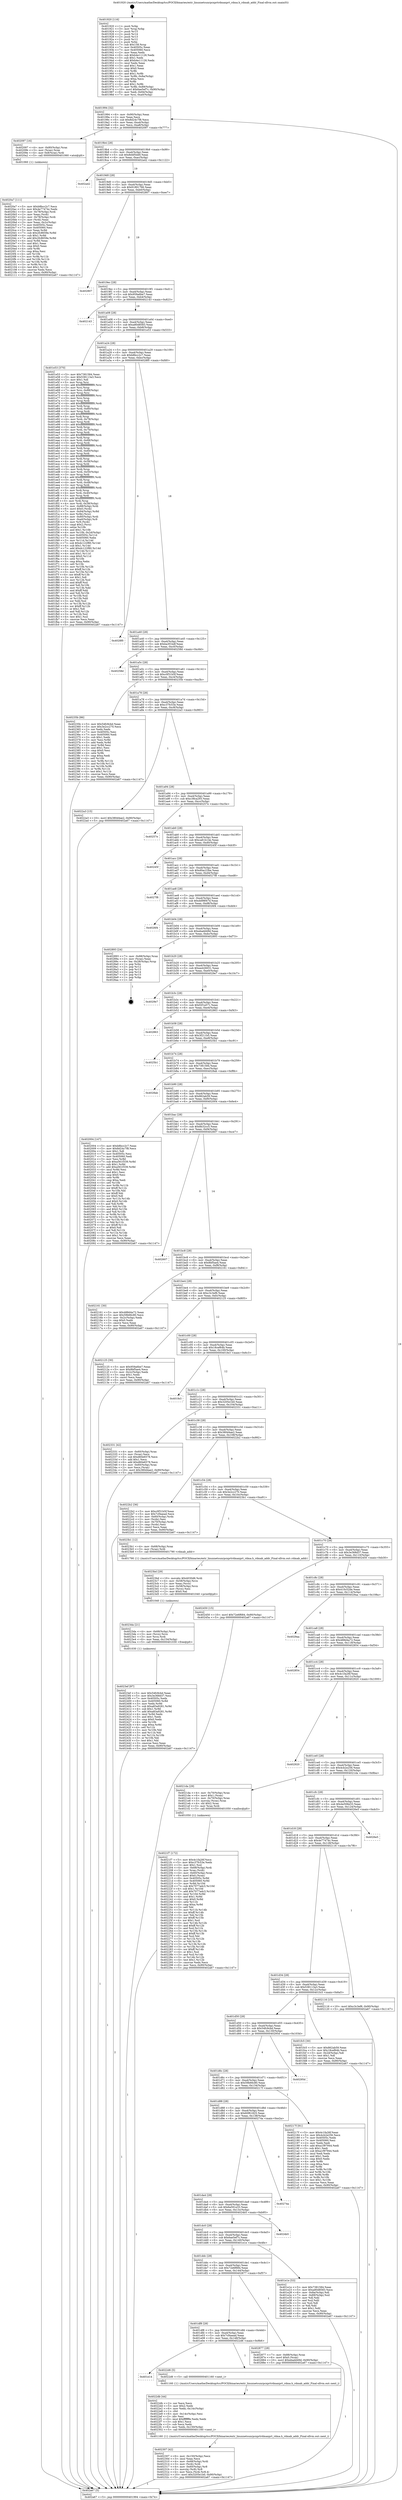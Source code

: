 digraph "0x401920" {
  label = "0x401920 (/mnt/c/Users/mathe/Desktop/tcc/POCII/binaries/extr_linuxnetsunrpcxprtrdmaxprt_rdma.h_rdmab_addr_Final-ollvm.out::main(0))"
  labelloc = "t"
  node[shape=record]

  Entry [label="",width=0.3,height=0.3,shape=circle,fillcolor=black,style=filled]
  "0x401994" [label="{
     0x401994 [32]\l
     | [instrs]\l
     &nbsp;&nbsp;0x401994 \<+6\>: mov -0x90(%rbp),%eax\l
     &nbsp;&nbsp;0x40199a \<+2\>: mov %eax,%ecx\l
     &nbsp;&nbsp;0x40199c \<+6\>: sub $0x8d24c7f8,%ecx\l
     &nbsp;&nbsp;0x4019a2 \<+6\>: mov %eax,-0xa4(%rbp)\l
     &nbsp;&nbsp;0x4019a8 \<+6\>: mov %ecx,-0xa8(%rbp)\l
     &nbsp;&nbsp;0x4019ae \<+6\>: je 0000000000402097 \<main+0x777\>\l
  }"]
  "0x402097" [label="{
     0x402097 [16]\l
     | [instrs]\l
     &nbsp;&nbsp;0x402097 \<+4\>: mov -0x80(%rbp),%rax\l
     &nbsp;&nbsp;0x40209b \<+3\>: mov (%rax),%rax\l
     &nbsp;&nbsp;0x40209e \<+4\>: mov 0x8(%rax),%rdi\l
     &nbsp;&nbsp;0x4020a2 \<+5\>: call 0000000000401060 \<atoi@plt\>\l
     | [calls]\l
     &nbsp;&nbsp;0x401060 \{1\} (unknown)\l
  }"]
  "0x4019b4" [label="{
     0x4019b4 [28]\l
     | [instrs]\l
     &nbsp;&nbsp;0x4019b4 \<+5\>: jmp 00000000004019b9 \<main+0x99\>\l
     &nbsp;&nbsp;0x4019b9 \<+6\>: mov -0xa4(%rbp),%eax\l
     &nbsp;&nbsp;0x4019bf \<+5\>: sub $0x8d4f5dd0,%eax\l
     &nbsp;&nbsp;0x4019c4 \<+6\>: mov %eax,-0xac(%rbp)\l
     &nbsp;&nbsp;0x4019ca \<+6\>: je 0000000000402a42 \<main+0x1122\>\l
  }"]
  Exit [label="",width=0.3,height=0.3,shape=circle,fillcolor=black,style=filled,peripheries=2]
  "0x402a42" [label="{
     0x402a42\l
  }", style=dashed]
  "0x4019d0" [label="{
     0x4019d0 [28]\l
     | [instrs]\l
     &nbsp;&nbsp;0x4019d0 \<+5\>: jmp 00000000004019d5 \<main+0xb5\>\l
     &nbsp;&nbsp;0x4019d5 \<+6\>: mov -0xa4(%rbp),%eax\l
     &nbsp;&nbsp;0x4019db \<+5\>: sub $0x91891766,%eax\l
     &nbsp;&nbsp;0x4019e0 \<+6\>: mov %eax,-0xb0(%rbp)\l
     &nbsp;&nbsp;0x4019e6 \<+6\>: je 0000000000402807 \<main+0xee7\>\l
  }"]
  "0x4023ef" [label="{
     0x4023ef [97]\l
     | [instrs]\l
     &nbsp;&nbsp;0x4023ef \<+5\>: mov $0x54fc9cbd,%eax\l
     &nbsp;&nbsp;0x4023f4 \<+5\>: mov $0x3e368d37,%esi\l
     &nbsp;&nbsp;0x4023f9 \<+7\>: mov 0x40505c,%edx\l
     &nbsp;&nbsp;0x402400 \<+8\>: mov 0x405060,%r8d\l
     &nbsp;&nbsp;0x402408 \<+3\>: mov %edx,%r9d\l
     &nbsp;&nbsp;0x40240b \<+7\>: sub $0xa83a9281,%r9d\l
     &nbsp;&nbsp;0x402412 \<+4\>: sub $0x1,%r9d\l
     &nbsp;&nbsp;0x402416 \<+7\>: add $0xa83a9281,%r9d\l
     &nbsp;&nbsp;0x40241d \<+4\>: imul %r9d,%edx\l
     &nbsp;&nbsp;0x402421 \<+3\>: and $0x1,%edx\l
     &nbsp;&nbsp;0x402424 \<+3\>: cmp $0x0,%edx\l
     &nbsp;&nbsp;0x402427 \<+4\>: sete %r10b\l
     &nbsp;&nbsp;0x40242b \<+4\>: cmp $0xa,%r8d\l
     &nbsp;&nbsp;0x40242f \<+4\>: setl %r11b\l
     &nbsp;&nbsp;0x402433 \<+3\>: mov %r10b,%bl\l
     &nbsp;&nbsp;0x402436 \<+3\>: and %r11b,%bl\l
     &nbsp;&nbsp;0x402439 \<+3\>: xor %r11b,%r10b\l
     &nbsp;&nbsp;0x40243c \<+3\>: or %r10b,%bl\l
     &nbsp;&nbsp;0x40243f \<+3\>: test $0x1,%bl\l
     &nbsp;&nbsp;0x402442 \<+3\>: cmovne %esi,%eax\l
     &nbsp;&nbsp;0x402445 \<+6\>: mov %eax,-0x90(%rbp)\l
     &nbsp;&nbsp;0x40244b \<+5\>: jmp 0000000000402a67 \<main+0x1147\>\l
  }"]
  "0x402807" [label="{
     0x402807\l
  }", style=dashed]
  "0x4019ec" [label="{
     0x4019ec [28]\l
     | [instrs]\l
     &nbsp;&nbsp;0x4019ec \<+5\>: jmp 00000000004019f1 \<main+0xd1\>\l
     &nbsp;&nbsp;0x4019f1 \<+6\>: mov -0xa4(%rbp),%eax\l
     &nbsp;&nbsp;0x4019f7 \<+5\>: sub $0x959a6be7,%eax\l
     &nbsp;&nbsp;0x4019fc \<+6\>: mov %eax,-0xb4(%rbp)\l
     &nbsp;&nbsp;0x401a02 \<+6\>: je 0000000000402143 \<main+0x823\>\l
  }"]
  "0x4023da" [label="{
     0x4023da [21]\l
     | [instrs]\l
     &nbsp;&nbsp;0x4023da \<+4\>: mov -0x68(%rbp),%rcx\l
     &nbsp;&nbsp;0x4023de \<+3\>: mov (%rcx),%rcx\l
     &nbsp;&nbsp;0x4023e1 \<+3\>: mov %rcx,%rdi\l
     &nbsp;&nbsp;0x4023e4 \<+6\>: mov %eax,-0x154(%rbp)\l
     &nbsp;&nbsp;0x4023ea \<+5\>: call 0000000000401030 \<free@plt\>\l
     | [calls]\l
     &nbsp;&nbsp;0x401030 \{1\} (unknown)\l
  }"]
  "0x402143" [label="{
     0x402143\l
  }", style=dashed]
  "0x401a08" [label="{
     0x401a08 [28]\l
     | [instrs]\l
     &nbsp;&nbsp;0x401a08 \<+5\>: jmp 0000000000401a0d \<main+0xed\>\l
     &nbsp;&nbsp;0x401a0d \<+6\>: mov -0xa4(%rbp),%eax\l
     &nbsp;&nbsp;0x401a13 \<+5\>: sub $0xa80d8583,%eax\l
     &nbsp;&nbsp;0x401a18 \<+6\>: mov %eax,-0xb8(%rbp)\l
     &nbsp;&nbsp;0x401a1e \<+6\>: je 0000000000401e53 \<main+0x533\>\l
  }"]
  "0x4023bd" [label="{
     0x4023bd [29]\l
     | [instrs]\l
     &nbsp;&nbsp;0x4023bd \<+10\>: movabs $0x4030d6,%rdi\l
     &nbsp;&nbsp;0x4023c7 \<+4\>: mov -0x58(%rbp),%rcx\l
     &nbsp;&nbsp;0x4023cb \<+2\>: mov %eax,(%rcx)\l
     &nbsp;&nbsp;0x4023cd \<+4\>: mov -0x58(%rbp),%rcx\l
     &nbsp;&nbsp;0x4023d1 \<+2\>: mov (%rcx),%esi\l
     &nbsp;&nbsp;0x4023d3 \<+2\>: mov $0x0,%al\l
     &nbsp;&nbsp;0x4023d5 \<+5\>: call 0000000000401040 \<printf@plt\>\l
     | [calls]\l
     &nbsp;&nbsp;0x401040 \{1\} (unknown)\l
  }"]
  "0x401e53" [label="{
     0x401e53 [370]\l
     | [instrs]\l
     &nbsp;&nbsp;0x401e53 \<+5\>: mov $0x7381584,%eax\l
     &nbsp;&nbsp;0x401e58 \<+5\>: mov $0x538113a3,%ecx\l
     &nbsp;&nbsp;0x401e5d \<+2\>: mov $0x1,%dl\l
     &nbsp;&nbsp;0x401e5f \<+3\>: mov %rsp,%rsi\l
     &nbsp;&nbsp;0x401e62 \<+4\>: add $0xfffffffffffffff0,%rsi\l
     &nbsp;&nbsp;0x401e66 \<+3\>: mov %rsi,%rsp\l
     &nbsp;&nbsp;0x401e69 \<+7\>: mov %rsi,-0x88(%rbp)\l
     &nbsp;&nbsp;0x401e70 \<+3\>: mov %rsp,%rsi\l
     &nbsp;&nbsp;0x401e73 \<+4\>: add $0xfffffffffffffff0,%rsi\l
     &nbsp;&nbsp;0x401e77 \<+3\>: mov %rsi,%rsp\l
     &nbsp;&nbsp;0x401e7a \<+3\>: mov %rsp,%rdi\l
     &nbsp;&nbsp;0x401e7d \<+4\>: add $0xfffffffffffffff0,%rdi\l
     &nbsp;&nbsp;0x401e81 \<+3\>: mov %rdi,%rsp\l
     &nbsp;&nbsp;0x401e84 \<+4\>: mov %rdi,-0x80(%rbp)\l
     &nbsp;&nbsp;0x401e88 \<+3\>: mov %rsp,%rdi\l
     &nbsp;&nbsp;0x401e8b \<+4\>: add $0xfffffffffffffff0,%rdi\l
     &nbsp;&nbsp;0x401e8f \<+3\>: mov %rdi,%rsp\l
     &nbsp;&nbsp;0x401e92 \<+4\>: mov %rdi,-0x78(%rbp)\l
     &nbsp;&nbsp;0x401e96 \<+3\>: mov %rsp,%rdi\l
     &nbsp;&nbsp;0x401e99 \<+4\>: add $0xfffffffffffffff0,%rdi\l
     &nbsp;&nbsp;0x401e9d \<+3\>: mov %rdi,%rsp\l
     &nbsp;&nbsp;0x401ea0 \<+4\>: mov %rdi,-0x70(%rbp)\l
     &nbsp;&nbsp;0x401ea4 \<+3\>: mov %rsp,%rdi\l
     &nbsp;&nbsp;0x401ea7 \<+4\>: add $0xfffffffffffffff0,%rdi\l
     &nbsp;&nbsp;0x401eab \<+3\>: mov %rdi,%rsp\l
     &nbsp;&nbsp;0x401eae \<+4\>: mov %rdi,-0x68(%rbp)\l
     &nbsp;&nbsp;0x401eb2 \<+3\>: mov %rsp,%rdi\l
     &nbsp;&nbsp;0x401eb5 \<+4\>: add $0xfffffffffffffff0,%rdi\l
     &nbsp;&nbsp;0x401eb9 \<+3\>: mov %rdi,%rsp\l
     &nbsp;&nbsp;0x401ebc \<+4\>: mov %rdi,-0x60(%rbp)\l
     &nbsp;&nbsp;0x401ec0 \<+3\>: mov %rsp,%rdi\l
     &nbsp;&nbsp;0x401ec3 \<+4\>: add $0xfffffffffffffff0,%rdi\l
     &nbsp;&nbsp;0x401ec7 \<+3\>: mov %rdi,%rsp\l
     &nbsp;&nbsp;0x401eca \<+4\>: mov %rdi,-0x58(%rbp)\l
     &nbsp;&nbsp;0x401ece \<+3\>: mov %rsp,%rdi\l
     &nbsp;&nbsp;0x401ed1 \<+4\>: add $0xfffffffffffffff0,%rdi\l
     &nbsp;&nbsp;0x401ed5 \<+3\>: mov %rdi,%rsp\l
     &nbsp;&nbsp;0x401ed8 \<+4\>: mov %rdi,-0x50(%rbp)\l
     &nbsp;&nbsp;0x401edc \<+3\>: mov %rsp,%rdi\l
     &nbsp;&nbsp;0x401edf \<+4\>: add $0xfffffffffffffff0,%rdi\l
     &nbsp;&nbsp;0x401ee3 \<+3\>: mov %rdi,%rsp\l
     &nbsp;&nbsp;0x401ee6 \<+4\>: mov %rdi,-0x48(%rbp)\l
     &nbsp;&nbsp;0x401eea \<+3\>: mov %rsp,%rdi\l
     &nbsp;&nbsp;0x401eed \<+4\>: add $0xfffffffffffffff0,%rdi\l
     &nbsp;&nbsp;0x401ef1 \<+3\>: mov %rdi,%rsp\l
     &nbsp;&nbsp;0x401ef4 \<+4\>: mov %rdi,-0x40(%rbp)\l
     &nbsp;&nbsp;0x401ef8 \<+3\>: mov %rsp,%rdi\l
     &nbsp;&nbsp;0x401efb \<+4\>: add $0xfffffffffffffff0,%rdi\l
     &nbsp;&nbsp;0x401eff \<+3\>: mov %rdi,%rsp\l
     &nbsp;&nbsp;0x401f02 \<+4\>: mov %rdi,-0x38(%rbp)\l
     &nbsp;&nbsp;0x401f06 \<+7\>: mov -0x88(%rbp),%rdi\l
     &nbsp;&nbsp;0x401f0d \<+6\>: movl $0x0,(%rdi)\l
     &nbsp;&nbsp;0x401f13 \<+7\>: mov -0x94(%rbp),%r8d\l
     &nbsp;&nbsp;0x401f1a \<+3\>: mov %r8d,(%rsi)\l
     &nbsp;&nbsp;0x401f1d \<+4\>: mov -0x80(%rbp),%rdi\l
     &nbsp;&nbsp;0x401f21 \<+7\>: mov -0xa0(%rbp),%r9\l
     &nbsp;&nbsp;0x401f28 \<+3\>: mov %r9,(%rdi)\l
     &nbsp;&nbsp;0x401f2b \<+3\>: cmpl $0x2,(%rsi)\l
     &nbsp;&nbsp;0x401f2e \<+4\>: setne %r10b\l
     &nbsp;&nbsp;0x401f32 \<+4\>: and $0x1,%r10b\l
     &nbsp;&nbsp;0x401f36 \<+4\>: mov %r10b,-0x2d(%rbp)\l
     &nbsp;&nbsp;0x401f3a \<+8\>: mov 0x40505c,%r11d\l
     &nbsp;&nbsp;0x401f42 \<+7\>: mov 0x405060,%ebx\l
     &nbsp;&nbsp;0x401f49 \<+3\>: mov %r11d,%r14d\l
     &nbsp;&nbsp;0x401f4c \<+7\>: sub $0xdc122f80,%r14d\l
     &nbsp;&nbsp;0x401f53 \<+4\>: sub $0x1,%r14d\l
     &nbsp;&nbsp;0x401f57 \<+7\>: add $0xdc122f80,%r14d\l
     &nbsp;&nbsp;0x401f5e \<+4\>: imul %r14d,%r11d\l
     &nbsp;&nbsp;0x401f62 \<+4\>: and $0x1,%r11d\l
     &nbsp;&nbsp;0x401f66 \<+4\>: cmp $0x0,%r11d\l
     &nbsp;&nbsp;0x401f6a \<+4\>: sete %r10b\l
     &nbsp;&nbsp;0x401f6e \<+3\>: cmp $0xa,%ebx\l
     &nbsp;&nbsp;0x401f71 \<+4\>: setl %r15b\l
     &nbsp;&nbsp;0x401f75 \<+3\>: mov %r10b,%r12b\l
     &nbsp;&nbsp;0x401f78 \<+4\>: xor $0xff,%r12b\l
     &nbsp;&nbsp;0x401f7c \<+3\>: mov %r15b,%r13b\l
     &nbsp;&nbsp;0x401f7f \<+4\>: xor $0xff,%r13b\l
     &nbsp;&nbsp;0x401f83 \<+3\>: xor $0x1,%dl\l
     &nbsp;&nbsp;0x401f86 \<+3\>: mov %r12b,%sil\l
     &nbsp;&nbsp;0x401f89 \<+4\>: and $0xff,%sil\l
     &nbsp;&nbsp;0x401f8d \<+3\>: and %dl,%r10b\l
     &nbsp;&nbsp;0x401f90 \<+3\>: mov %r13b,%dil\l
     &nbsp;&nbsp;0x401f93 \<+4\>: and $0xff,%dil\l
     &nbsp;&nbsp;0x401f97 \<+3\>: and %dl,%r15b\l
     &nbsp;&nbsp;0x401f9a \<+3\>: or %r10b,%sil\l
     &nbsp;&nbsp;0x401f9d \<+3\>: or %r15b,%dil\l
     &nbsp;&nbsp;0x401fa0 \<+3\>: xor %dil,%sil\l
     &nbsp;&nbsp;0x401fa3 \<+3\>: or %r13b,%r12b\l
     &nbsp;&nbsp;0x401fa6 \<+4\>: xor $0xff,%r12b\l
     &nbsp;&nbsp;0x401faa \<+3\>: or $0x1,%dl\l
     &nbsp;&nbsp;0x401fad \<+3\>: and %dl,%r12b\l
     &nbsp;&nbsp;0x401fb0 \<+3\>: or %r12b,%sil\l
     &nbsp;&nbsp;0x401fb3 \<+4\>: test $0x1,%sil\l
     &nbsp;&nbsp;0x401fb7 \<+3\>: cmovne %ecx,%eax\l
     &nbsp;&nbsp;0x401fba \<+6\>: mov %eax,-0x90(%rbp)\l
     &nbsp;&nbsp;0x401fc0 \<+5\>: jmp 0000000000402a67 \<main+0x1147\>\l
  }"]
  "0x401a24" [label="{
     0x401a24 [28]\l
     | [instrs]\l
     &nbsp;&nbsp;0x401a24 \<+5\>: jmp 0000000000401a29 \<main+0x109\>\l
     &nbsp;&nbsp;0x401a29 \<+6\>: mov -0xa4(%rbp),%eax\l
     &nbsp;&nbsp;0x401a2f \<+5\>: sub $0xb8bcc2c7,%eax\l
     &nbsp;&nbsp;0x401a34 \<+6\>: mov %eax,-0xbc(%rbp)\l
     &nbsp;&nbsp;0x401a3a \<+6\>: je 00000000004028f0 \<main+0xfd0\>\l
  }"]
  "0x402307" [label="{
     0x402307 [42]\l
     | [instrs]\l
     &nbsp;&nbsp;0x402307 \<+6\>: mov -0x150(%rbp),%ecx\l
     &nbsp;&nbsp;0x40230d \<+3\>: imul %eax,%ecx\l
     &nbsp;&nbsp;0x402310 \<+4\>: mov -0x68(%rbp),%rdi\l
     &nbsp;&nbsp;0x402314 \<+3\>: mov (%rdi),%rdi\l
     &nbsp;&nbsp;0x402317 \<+4\>: mov -0x60(%rbp),%r8\l
     &nbsp;&nbsp;0x40231b \<+3\>: movslq (%r8),%r8\l
     &nbsp;&nbsp;0x40231e \<+4\>: mov %ecx,(%rdi,%r8,4)\l
     &nbsp;&nbsp;0x402322 \<+10\>: movl $0x3205e1b0,-0x90(%rbp)\l
     &nbsp;&nbsp;0x40232c \<+5\>: jmp 0000000000402a67 \<main+0x1147\>\l
  }"]
  "0x4028f0" [label="{
     0x4028f0\l
  }", style=dashed]
  "0x401a40" [label="{
     0x401a40 [28]\l
     | [instrs]\l
     &nbsp;&nbsp;0x401a40 \<+5\>: jmp 0000000000401a45 \<main+0x125\>\l
     &nbsp;&nbsp;0x401a45 \<+6\>: mov -0xa4(%rbp),%eax\l
     &nbsp;&nbsp;0x401a4b \<+5\>: sub $0xba3f1bdf,%eax\l
     &nbsp;&nbsp;0x401a50 \<+6\>: mov %eax,-0xc0(%rbp)\l
     &nbsp;&nbsp;0x401a56 \<+6\>: je 000000000040258d \<main+0xc6d\>\l
  }"]
  "0x4022db" [label="{
     0x4022db [44]\l
     | [instrs]\l
     &nbsp;&nbsp;0x4022db \<+2\>: xor %ecx,%ecx\l
     &nbsp;&nbsp;0x4022dd \<+5\>: mov $0x2,%edx\l
     &nbsp;&nbsp;0x4022e2 \<+6\>: mov %edx,-0x14c(%rbp)\l
     &nbsp;&nbsp;0x4022e8 \<+1\>: cltd\l
     &nbsp;&nbsp;0x4022e9 \<+6\>: mov -0x14c(%rbp),%esi\l
     &nbsp;&nbsp;0x4022ef \<+2\>: idiv %esi\l
     &nbsp;&nbsp;0x4022f1 \<+6\>: imul $0xfffffffe,%edx,%edx\l
     &nbsp;&nbsp;0x4022f7 \<+3\>: sub $0x1,%ecx\l
     &nbsp;&nbsp;0x4022fa \<+2\>: sub %ecx,%edx\l
     &nbsp;&nbsp;0x4022fc \<+6\>: mov %edx,-0x150(%rbp)\l
     &nbsp;&nbsp;0x402302 \<+5\>: call 0000000000401160 \<next_i\>\l
     | [calls]\l
     &nbsp;&nbsp;0x401160 \{1\} (/mnt/c/Users/mathe/Desktop/tcc/POCII/binaries/extr_linuxnetsunrpcxprtrdmaxprt_rdma.h_rdmab_addr_Final-ollvm.out::next_i)\l
  }"]
  "0x40258d" [label="{
     0x40258d\l
  }", style=dashed]
  "0x401a5c" [label="{
     0x401a5c [28]\l
     | [instrs]\l
     &nbsp;&nbsp;0x401a5c \<+5\>: jmp 0000000000401a61 \<main+0x141\>\l
     &nbsp;&nbsp;0x401a61 \<+6\>: mov -0xa4(%rbp),%eax\l
     &nbsp;&nbsp;0x401a67 \<+5\>: sub $0xc0f31b5f,%eax\l
     &nbsp;&nbsp;0x401a6c \<+6\>: mov %eax,-0xc4(%rbp)\l
     &nbsp;&nbsp;0x401a72 \<+6\>: je 000000000040235b \<main+0xa3b\>\l
  }"]
  "0x401e14" [label="{
     0x401e14\l
  }", style=dashed]
  "0x40235b" [label="{
     0x40235b [86]\l
     | [instrs]\l
     &nbsp;&nbsp;0x40235b \<+5\>: mov $0x54fc9cbd,%eax\l
     &nbsp;&nbsp;0x402360 \<+5\>: mov $0x3e2cc270,%ecx\l
     &nbsp;&nbsp;0x402365 \<+2\>: xor %edx,%edx\l
     &nbsp;&nbsp;0x402367 \<+7\>: mov 0x40505c,%esi\l
     &nbsp;&nbsp;0x40236e \<+7\>: mov 0x405060,%edi\l
     &nbsp;&nbsp;0x402375 \<+3\>: sub $0x1,%edx\l
     &nbsp;&nbsp;0x402378 \<+3\>: mov %esi,%r8d\l
     &nbsp;&nbsp;0x40237b \<+3\>: add %edx,%r8d\l
     &nbsp;&nbsp;0x40237e \<+4\>: imul %r8d,%esi\l
     &nbsp;&nbsp;0x402382 \<+3\>: and $0x1,%esi\l
     &nbsp;&nbsp;0x402385 \<+3\>: cmp $0x0,%esi\l
     &nbsp;&nbsp;0x402388 \<+4\>: sete %r9b\l
     &nbsp;&nbsp;0x40238c \<+3\>: cmp $0xa,%edi\l
     &nbsp;&nbsp;0x40238f \<+4\>: setl %r10b\l
     &nbsp;&nbsp;0x402393 \<+3\>: mov %r9b,%r11b\l
     &nbsp;&nbsp;0x402396 \<+3\>: and %r10b,%r11b\l
     &nbsp;&nbsp;0x402399 \<+3\>: xor %r10b,%r9b\l
     &nbsp;&nbsp;0x40239c \<+3\>: or %r9b,%r11b\l
     &nbsp;&nbsp;0x40239f \<+4\>: test $0x1,%r11b\l
     &nbsp;&nbsp;0x4023a3 \<+3\>: cmovne %ecx,%eax\l
     &nbsp;&nbsp;0x4023a6 \<+6\>: mov %eax,-0x90(%rbp)\l
     &nbsp;&nbsp;0x4023ac \<+5\>: jmp 0000000000402a67 \<main+0x1147\>\l
  }"]
  "0x401a78" [label="{
     0x401a78 [28]\l
     | [instrs]\l
     &nbsp;&nbsp;0x401a78 \<+5\>: jmp 0000000000401a7d \<main+0x15d\>\l
     &nbsp;&nbsp;0x401a7d \<+6\>: mov -0xa4(%rbp),%eax\l
     &nbsp;&nbsp;0x401a83 \<+5\>: sub $0xc37fc53e,%eax\l
     &nbsp;&nbsp;0x401a88 \<+6\>: mov %eax,-0xc8(%rbp)\l
     &nbsp;&nbsp;0x401a8e \<+6\>: je 00000000004022a3 \<main+0x983\>\l
  }"]
  "0x4022d6" [label="{
     0x4022d6 [5]\l
     | [instrs]\l
     &nbsp;&nbsp;0x4022d6 \<+5\>: call 0000000000401160 \<next_i\>\l
     | [calls]\l
     &nbsp;&nbsp;0x401160 \{1\} (/mnt/c/Users/mathe/Desktop/tcc/POCII/binaries/extr_linuxnetsunrpcxprtrdmaxprt_rdma.h_rdmab_addr_Final-ollvm.out::next_i)\l
  }"]
  "0x4022a3" [label="{
     0x4022a3 [15]\l
     | [instrs]\l
     &nbsp;&nbsp;0x4022a3 \<+10\>: movl $0x380d4ae2,-0x90(%rbp)\l
     &nbsp;&nbsp;0x4022ad \<+5\>: jmp 0000000000402a67 \<main+0x1147\>\l
  }"]
  "0x401a94" [label="{
     0x401a94 [28]\l
     | [instrs]\l
     &nbsp;&nbsp;0x401a94 \<+5\>: jmp 0000000000401a99 \<main+0x179\>\l
     &nbsp;&nbsp;0x401a99 \<+6\>: mov -0xa4(%rbp),%eax\l
     &nbsp;&nbsp;0x401a9f \<+5\>: sub $0xc38ca293,%eax\l
     &nbsp;&nbsp;0x401aa4 \<+6\>: mov %eax,-0xcc(%rbp)\l
     &nbsp;&nbsp;0x401aaa \<+6\>: je 000000000040257e \<main+0xc5e\>\l
  }"]
  "0x401df8" [label="{
     0x401df8 [28]\l
     | [instrs]\l
     &nbsp;&nbsp;0x401df8 \<+5\>: jmp 0000000000401dfd \<main+0x4dd\>\l
     &nbsp;&nbsp;0x401dfd \<+6\>: mov -0xa4(%rbp),%eax\l
     &nbsp;&nbsp;0x401e03 \<+5\>: sub $0x7cf4aead,%eax\l
     &nbsp;&nbsp;0x401e08 \<+6\>: mov %eax,-0x148(%rbp)\l
     &nbsp;&nbsp;0x401e0e \<+6\>: je 00000000004022d6 \<main+0x9b6\>\l
  }"]
  "0x40257e" [label="{
     0x40257e\l
  }", style=dashed]
  "0x401ab0" [label="{
     0x401ab0 [28]\l
     | [instrs]\l
     &nbsp;&nbsp;0x401ab0 \<+5\>: jmp 0000000000401ab5 \<main+0x195\>\l
     &nbsp;&nbsp;0x401ab5 \<+6\>: mov -0xa4(%rbp),%eax\l
     &nbsp;&nbsp;0x401abb \<+5\>: sub $0xca61b14e,%eax\l
     &nbsp;&nbsp;0x401ac0 \<+6\>: mov %eax,-0xd0(%rbp)\l
     &nbsp;&nbsp;0x401ac6 \<+6\>: je 000000000040245f \<main+0xb3f\>\l
  }"]
  "0x402877" [label="{
     0x402877 [28]\l
     | [instrs]\l
     &nbsp;&nbsp;0x402877 \<+7\>: mov -0x88(%rbp),%rax\l
     &nbsp;&nbsp;0x40287e \<+6\>: movl $0x0,(%rax)\l
     &nbsp;&nbsp;0x402884 \<+10\>: movl $0xebadd49d,-0x90(%rbp)\l
     &nbsp;&nbsp;0x40288e \<+5\>: jmp 0000000000402a67 \<main+0x1147\>\l
  }"]
  "0x40245f" [label="{
     0x40245f\l
  }", style=dashed]
  "0x401acc" [label="{
     0x401acc [28]\l
     | [instrs]\l
     &nbsp;&nbsp;0x401acc \<+5\>: jmp 0000000000401ad1 \<main+0x1b1\>\l
     &nbsp;&nbsp;0x401ad1 \<+6\>: mov -0xa4(%rbp),%eax\l
     &nbsp;&nbsp;0x401ad7 \<+5\>: sub $0xd0ac23be,%eax\l
     &nbsp;&nbsp;0x401adc \<+6\>: mov %eax,-0xd4(%rbp)\l
     &nbsp;&nbsp;0x401ae2 \<+6\>: je 00000000004027f8 \<main+0xed8\>\l
  }"]
  "0x4021f7" [label="{
     0x4021f7 [172]\l
     | [instrs]\l
     &nbsp;&nbsp;0x4021f7 \<+5\>: mov $0x4c1fa26f,%ecx\l
     &nbsp;&nbsp;0x4021fc \<+5\>: mov $0xc37fc53e,%edx\l
     &nbsp;&nbsp;0x402201 \<+3\>: mov $0x1,%sil\l
     &nbsp;&nbsp;0x402204 \<+4\>: mov -0x68(%rbp),%rdi\l
     &nbsp;&nbsp;0x402208 \<+3\>: mov %rax,(%rdi)\l
     &nbsp;&nbsp;0x40220b \<+4\>: mov -0x60(%rbp),%rax\l
     &nbsp;&nbsp;0x40220f \<+6\>: movl $0x0,(%rax)\l
     &nbsp;&nbsp;0x402215 \<+8\>: mov 0x40505c,%r8d\l
     &nbsp;&nbsp;0x40221d \<+8\>: mov 0x405060,%r9d\l
     &nbsp;&nbsp;0x402225 \<+3\>: mov %r8d,%r10d\l
     &nbsp;&nbsp;0x402228 \<+7\>: sub $0x7077adc3,%r10d\l
     &nbsp;&nbsp;0x40222f \<+4\>: sub $0x1,%r10d\l
     &nbsp;&nbsp;0x402233 \<+7\>: add $0x7077adc3,%r10d\l
     &nbsp;&nbsp;0x40223a \<+4\>: imul %r10d,%r8d\l
     &nbsp;&nbsp;0x40223e \<+4\>: and $0x1,%r8d\l
     &nbsp;&nbsp;0x402242 \<+4\>: cmp $0x0,%r8d\l
     &nbsp;&nbsp;0x402246 \<+4\>: sete %r11b\l
     &nbsp;&nbsp;0x40224a \<+4\>: cmp $0xa,%r9d\l
     &nbsp;&nbsp;0x40224e \<+3\>: setl %bl\l
     &nbsp;&nbsp;0x402251 \<+3\>: mov %r11b,%r14b\l
     &nbsp;&nbsp;0x402254 \<+4\>: xor $0xff,%r14b\l
     &nbsp;&nbsp;0x402258 \<+3\>: mov %bl,%r15b\l
     &nbsp;&nbsp;0x40225b \<+4\>: xor $0xff,%r15b\l
     &nbsp;&nbsp;0x40225f \<+4\>: xor $0x1,%sil\l
     &nbsp;&nbsp;0x402263 \<+3\>: mov %r14b,%r12b\l
     &nbsp;&nbsp;0x402266 \<+4\>: and $0xff,%r12b\l
     &nbsp;&nbsp;0x40226a \<+3\>: and %sil,%r11b\l
     &nbsp;&nbsp;0x40226d \<+3\>: mov %r15b,%r13b\l
     &nbsp;&nbsp;0x402270 \<+4\>: and $0xff,%r13b\l
     &nbsp;&nbsp;0x402274 \<+3\>: and %sil,%bl\l
     &nbsp;&nbsp;0x402277 \<+3\>: or %r11b,%r12b\l
     &nbsp;&nbsp;0x40227a \<+3\>: or %bl,%r13b\l
     &nbsp;&nbsp;0x40227d \<+3\>: xor %r13b,%r12b\l
     &nbsp;&nbsp;0x402280 \<+3\>: or %r15b,%r14b\l
     &nbsp;&nbsp;0x402283 \<+4\>: xor $0xff,%r14b\l
     &nbsp;&nbsp;0x402287 \<+4\>: or $0x1,%sil\l
     &nbsp;&nbsp;0x40228b \<+3\>: and %sil,%r14b\l
     &nbsp;&nbsp;0x40228e \<+3\>: or %r14b,%r12b\l
     &nbsp;&nbsp;0x402291 \<+4\>: test $0x1,%r12b\l
     &nbsp;&nbsp;0x402295 \<+3\>: cmovne %edx,%ecx\l
     &nbsp;&nbsp;0x402298 \<+6\>: mov %ecx,-0x90(%rbp)\l
     &nbsp;&nbsp;0x40229e \<+5\>: jmp 0000000000402a67 \<main+0x1147\>\l
  }"]
  "0x4027f8" [label="{
     0x4027f8\l
  }", style=dashed]
  "0x401ae8" [label="{
     0x401ae8 [28]\l
     | [instrs]\l
     &nbsp;&nbsp;0x401ae8 \<+5\>: jmp 0000000000401aed \<main+0x1cd\>\l
     &nbsp;&nbsp;0x401aed \<+6\>: mov -0xa4(%rbp),%eax\l
     &nbsp;&nbsp;0x401af3 \<+5\>: sub $0xdd98f47d,%eax\l
     &nbsp;&nbsp;0x401af8 \<+6\>: mov %eax,-0xd8(%rbp)\l
     &nbsp;&nbsp;0x401afe \<+6\>: je 00000000004026f4 \<main+0xdd4\>\l
  }"]
  "0x4020a7" [label="{
     0x4020a7 [111]\l
     | [instrs]\l
     &nbsp;&nbsp;0x4020a7 \<+5\>: mov $0xb8bcc2c7,%ecx\l
     &nbsp;&nbsp;0x4020ac \<+5\>: mov $0x4e77474c,%edx\l
     &nbsp;&nbsp;0x4020b1 \<+4\>: mov -0x78(%rbp),%rdi\l
     &nbsp;&nbsp;0x4020b5 \<+2\>: mov %eax,(%rdi)\l
     &nbsp;&nbsp;0x4020b7 \<+4\>: mov -0x78(%rbp),%rdi\l
     &nbsp;&nbsp;0x4020bb \<+2\>: mov (%rdi),%eax\l
     &nbsp;&nbsp;0x4020bd \<+3\>: mov %eax,-0x2c(%rbp)\l
     &nbsp;&nbsp;0x4020c0 \<+7\>: mov 0x40505c,%eax\l
     &nbsp;&nbsp;0x4020c7 \<+7\>: mov 0x405060,%esi\l
     &nbsp;&nbsp;0x4020ce \<+3\>: mov %eax,%r8d\l
     &nbsp;&nbsp;0x4020d1 \<+7\>: sub $0x2fc8659e,%r8d\l
     &nbsp;&nbsp;0x4020d8 \<+4\>: sub $0x1,%r8d\l
     &nbsp;&nbsp;0x4020dc \<+7\>: add $0x2fc8659e,%r8d\l
     &nbsp;&nbsp;0x4020e3 \<+4\>: imul %r8d,%eax\l
     &nbsp;&nbsp;0x4020e7 \<+3\>: and $0x1,%eax\l
     &nbsp;&nbsp;0x4020ea \<+3\>: cmp $0x0,%eax\l
     &nbsp;&nbsp;0x4020ed \<+4\>: sete %r9b\l
     &nbsp;&nbsp;0x4020f1 \<+3\>: cmp $0xa,%esi\l
     &nbsp;&nbsp;0x4020f4 \<+4\>: setl %r10b\l
     &nbsp;&nbsp;0x4020f8 \<+3\>: mov %r9b,%r11b\l
     &nbsp;&nbsp;0x4020fb \<+3\>: and %r10b,%r11b\l
     &nbsp;&nbsp;0x4020fe \<+3\>: xor %r10b,%r9b\l
     &nbsp;&nbsp;0x402101 \<+3\>: or %r9b,%r11b\l
     &nbsp;&nbsp;0x402104 \<+4\>: test $0x1,%r11b\l
     &nbsp;&nbsp;0x402108 \<+3\>: cmovne %edx,%ecx\l
     &nbsp;&nbsp;0x40210b \<+6\>: mov %ecx,-0x90(%rbp)\l
     &nbsp;&nbsp;0x402111 \<+5\>: jmp 0000000000402a67 \<main+0x1147\>\l
  }"]
  "0x4026f4" [label="{
     0x4026f4\l
  }", style=dashed]
  "0x401b04" [label="{
     0x401b04 [28]\l
     | [instrs]\l
     &nbsp;&nbsp;0x401b04 \<+5\>: jmp 0000000000401b09 \<main+0x1e9\>\l
     &nbsp;&nbsp;0x401b09 \<+6\>: mov -0xa4(%rbp),%eax\l
     &nbsp;&nbsp;0x401b0f \<+5\>: sub $0xebadd49d,%eax\l
     &nbsp;&nbsp;0x401b14 \<+6\>: mov %eax,-0xdc(%rbp)\l
     &nbsp;&nbsp;0x401b1a \<+6\>: je 0000000000402893 \<main+0xf73\>\l
  }"]
  "0x401920" [label="{
     0x401920 [116]\l
     | [instrs]\l
     &nbsp;&nbsp;0x401920 \<+1\>: push %rbp\l
     &nbsp;&nbsp;0x401921 \<+3\>: mov %rsp,%rbp\l
     &nbsp;&nbsp;0x401924 \<+2\>: push %r15\l
     &nbsp;&nbsp;0x401926 \<+2\>: push %r14\l
     &nbsp;&nbsp;0x401928 \<+2\>: push %r13\l
     &nbsp;&nbsp;0x40192a \<+2\>: push %r12\l
     &nbsp;&nbsp;0x40192c \<+1\>: push %rbx\l
     &nbsp;&nbsp;0x40192d \<+7\>: sub $0x158,%rsp\l
     &nbsp;&nbsp;0x401934 \<+7\>: mov 0x40505c,%eax\l
     &nbsp;&nbsp;0x40193b \<+7\>: mov 0x405060,%ecx\l
     &nbsp;&nbsp;0x401942 \<+2\>: mov %eax,%edx\l
     &nbsp;&nbsp;0x401944 \<+6\>: sub $0xb4e11126,%edx\l
     &nbsp;&nbsp;0x40194a \<+3\>: sub $0x1,%edx\l
     &nbsp;&nbsp;0x40194d \<+6\>: add $0xb4e11126,%edx\l
     &nbsp;&nbsp;0x401953 \<+3\>: imul %edx,%eax\l
     &nbsp;&nbsp;0x401956 \<+3\>: and $0x1,%eax\l
     &nbsp;&nbsp;0x401959 \<+3\>: cmp $0x0,%eax\l
     &nbsp;&nbsp;0x40195c \<+4\>: sete %r8b\l
     &nbsp;&nbsp;0x401960 \<+4\>: and $0x1,%r8b\l
     &nbsp;&nbsp;0x401964 \<+7\>: mov %r8b,-0x8a(%rbp)\l
     &nbsp;&nbsp;0x40196b \<+3\>: cmp $0xa,%ecx\l
     &nbsp;&nbsp;0x40196e \<+4\>: setl %r8b\l
     &nbsp;&nbsp;0x401972 \<+4\>: and $0x1,%r8b\l
     &nbsp;&nbsp;0x401976 \<+7\>: mov %r8b,-0x89(%rbp)\l
     &nbsp;&nbsp;0x40197d \<+10\>: movl $0x6ae5ef7c,-0x90(%rbp)\l
     &nbsp;&nbsp;0x401987 \<+6\>: mov %edi,-0x94(%rbp)\l
     &nbsp;&nbsp;0x40198d \<+7\>: mov %rsi,-0xa0(%rbp)\l
  }"]
  "0x402893" [label="{
     0x402893 [24]\l
     | [instrs]\l
     &nbsp;&nbsp;0x402893 \<+7\>: mov -0x88(%rbp),%rax\l
     &nbsp;&nbsp;0x40289a \<+2\>: mov (%rax),%eax\l
     &nbsp;&nbsp;0x40289c \<+4\>: lea -0x28(%rbp),%rsp\l
     &nbsp;&nbsp;0x4028a0 \<+1\>: pop %rbx\l
     &nbsp;&nbsp;0x4028a1 \<+2\>: pop %r12\l
     &nbsp;&nbsp;0x4028a3 \<+2\>: pop %r13\l
     &nbsp;&nbsp;0x4028a5 \<+2\>: pop %r14\l
     &nbsp;&nbsp;0x4028a7 \<+2\>: pop %r15\l
     &nbsp;&nbsp;0x4028a9 \<+1\>: pop %rbp\l
     &nbsp;&nbsp;0x4028aa \<+1\>: ret\l
  }"]
  "0x401b20" [label="{
     0x401b20 [28]\l
     | [instrs]\l
     &nbsp;&nbsp;0x401b20 \<+5\>: jmp 0000000000401b25 \<main+0x205\>\l
     &nbsp;&nbsp;0x401b25 \<+6\>: mov -0xa4(%rbp),%eax\l
     &nbsp;&nbsp;0x401b2b \<+5\>: sub $0xee426031,%eax\l
     &nbsp;&nbsp;0x401b30 \<+6\>: mov %eax,-0xe0(%rbp)\l
     &nbsp;&nbsp;0x401b36 \<+6\>: je 00000000004029e7 \<main+0x10c7\>\l
  }"]
  "0x402a67" [label="{
     0x402a67 [5]\l
     | [instrs]\l
     &nbsp;&nbsp;0x402a67 \<+5\>: jmp 0000000000401994 \<main+0x74\>\l
  }"]
  "0x4029e7" [label="{
     0x4029e7\l
  }", style=dashed]
  "0x401b3c" [label="{
     0x401b3c [28]\l
     | [instrs]\l
     &nbsp;&nbsp;0x401b3c \<+5\>: jmp 0000000000401b41 \<main+0x221\>\l
     &nbsp;&nbsp;0x401b41 \<+6\>: mov -0xa4(%rbp),%eax\l
     &nbsp;&nbsp;0x401b47 \<+5\>: sub $0xf2f1a571,%eax\l
     &nbsp;&nbsp;0x401b4c \<+6\>: mov %eax,-0xe4(%rbp)\l
     &nbsp;&nbsp;0x401b52 \<+6\>: je 0000000000402863 \<main+0xf43\>\l
  }"]
  "0x401ddc" [label="{
     0x401ddc [28]\l
     | [instrs]\l
     &nbsp;&nbsp;0x401ddc \<+5\>: jmp 0000000000401de1 \<main+0x4c1\>\l
     &nbsp;&nbsp;0x401de1 \<+6\>: mov -0xa4(%rbp),%eax\l
     &nbsp;&nbsp;0x401de7 \<+5\>: sub $0x72e6f684,%eax\l
     &nbsp;&nbsp;0x401dec \<+6\>: mov %eax,-0x144(%rbp)\l
     &nbsp;&nbsp;0x401df2 \<+6\>: je 0000000000402877 \<main+0xf57\>\l
  }"]
  "0x402863" [label="{
     0x402863\l
  }", style=dashed]
  "0x401b58" [label="{
     0x401b58 [28]\l
     | [instrs]\l
     &nbsp;&nbsp;0x401b58 \<+5\>: jmp 0000000000401b5d \<main+0x23d\>\l
     &nbsp;&nbsp;0x401b5d \<+6\>: mov -0xa4(%rbp),%eax\l
     &nbsp;&nbsp;0x401b63 \<+5\>: sub $0x3f211b5,%eax\l
     &nbsp;&nbsp;0x401b68 \<+6\>: mov %eax,-0xe8(%rbp)\l
     &nbsp;&nbsp;0x401b6e \<+6\>: je 00000000004025b1 \<main+0xc91\>\l
  }"]
  "0x401e1e" [label="{
     0x401e1e [53]\l
     | [instrs]\l
     &nbsp;&nbsp;0x401e1e \<+5\>: mov $0x7381584,%eax\l
     &nbsp;&nbsp;0x401e23 \<+5\>: mov $0xa80d8583,%ecx\l
     &nbsp;&nbsp;0x401e28 \<+6\>: mov -0x8a(%rbp),%dl\l
     &nbsp;&nbsp;0x401e2e \<+7\>: mov -0x89(%rbp),%sil\l
     &nbsp;&nbsp;0x401e35 \<+3\>: mov %dl,%dil\l
     &nbsp;&nbsp;0x401e38 \<+3\>: and %sil,%dil\l
     &nbsp;&nbsp;0x401e3b \<+3\>: xor %sil,%dl\l
     &nbsp;&nbsp;0x401e3e \<+3\>: or %dl,%dil\l
     &nbsp;&nbsp;0x401e41 \<+4\>: test $0x1,%dil\l
     &nbsp;&nbsp;0x401e45 \<+3\>: cmovne %ecx,%eax\l
     &nbsp;&nbsp;0x401e48 \<+6\>: mov %eax,-0x90(%rbp)\l
     &nbsp;&nbsp;0x401e4e \<+5\>: jmp 0000000000402a67 \<main+0x1147\>\l
  }"]
  "0x4025b1" [label="{
     0x4025b1\l
  }", style=dashed]
  "0x401b74" [label="{
     0x401b74 [28]\l
     | [instrs]\l
     &nbsp;&nbsp;0x401b74 \<+5\>: jmp 0000000000401b79 \<main+0x259\>\l
     &nbsp;&nbsp;0x401b79 \<+6\>: mov -0xa4(%rbp),%eax\l
     &nbsp;&nbsp;0x401b7f \<+5\>: sub $0x7381584,%eax\l
     &nbsp;&nbsp;0x401b84 \<+6\>: mov %eax,-0xec(%rbp)\l
     &nbsp;&nbsp;0x401b8a \<+6\>: je 00000000004028ab \<main+0xf8b\>\l
  }"]
  "0x401dc0" [label="{
     0x401dc0 [28]\l
     | [instrs]\l
     &nbsp;&nbsp;0x401dc0 \<+5\>: jmp 0000000000401dc5 \<main+0x4a5\>\l
     &nbsp;&nbsp;0x401dc5 \<+6\>: mov -0xa4(%rbp),%eax\l
     &nbsp;&nbsp;0x401dcb \<+5\>: sub $0x6ae5ef7c,%eax\l
     &nbsp;&nbsp;0x401dd0 \<+6\>: mov %eax,-0x140(%rbp)\l
     &nbsp;&nbsp;0x401dd6 \<+6\>: je 0000000000401e1e \<main+0x4fe\>\l
  }"]
  "0x4028ab" [label="{
     0x4028ab\l
  }", style=dashed]
  "0x401b90" [label="{
     0x401b90 [28]\l
     | [instrs]\l
     &nbsp;&nbsp;0x401b90 \<+5\>: jmp 0000000000401b95 \<main+0x275\>\l
     &nbsp;&nbsp;0x401b95 \<+6\>: mov -0xa4(%rbp),%eax\l
     &nbsp;&nbsp;0x401b9b \<+5\>: sub $0x862ab59,%eax\l
     &nbsp;&nbsp;0x401ba0 \<+6\>: mov %eax,-0xf0(%rbp)\l
     &nbsp;&nbsp;0x401ba6 \<+6\>: je 0000000000402004 \<main+0x6e4\>\l
  }"]
  "0x4024b5" [label="{
     0x4024b5\l
  }", style=dashed]
  "0x402004" [label="{
     0x402004 [147]\l
     | [instrs]\l
     &nbsp;&nbsp;0x402004 \<+5\>: mov $0xb8bcc2c7,%eax\l
     &nbsp;&nbsp;0x402009 \<+5\>: mov $0x8d24c7f8,%ecx\l
     &nbsp;&nbsp;0x40200e \<+2\>: mov $0x1,%dl\l
     &nbsp;&nbsp;0x402010 \<+7\>: mov 0x40505c,%esi\l
     &nbsp;&nbsp;0x402017 \<+7\>: mov 0x405060,%edi\l
     &nbsp;&nbsp;0x40201e \<+3\>: mov %esi,%r8d\l
     &nbsp;&nbsp;0x402021 \<+7\>: sub $0xa561f339,%r8d\l
     &nbsp;&nbsp;0x402028 \<+4\>: sub $0x1,%r8d\l
     &nbsp;&nbsp;0x40202c \<+7\>: add $0xa561f339,%r8d\l
     &nbsp;&nbsp;0x402033 \<+4\>: imul %r8d,%esi\l
     &nbsp;&nbsp;0x402037 \<+3\>: and $0x1,%esi\l
     &nbsp;&nbsp;0x40203a \<+3\>: cmp $0x0,%esi\l
     &nbsp;&nbsp;0x40203d \<+4\>: sete %r9b\l
     &nbsp;&nbsp;0x402041 \<+3\>: cmp $0xa,%edi\l
     &nbsp;&nbsp;0x402044 \<+4\>: setl %r10b\l
     &nbsp;&nbsp;0x402048 \<+3\>: mov %r9b,%r11b\l
     &nbsp;&nbsp;0x40204b \<+4\>: xor $0xff,%r11b\l
     &nbsp;&nbsp;0x40204f \<+3\>: mov %r10b,%bl\l
     &nbsp;&nbsp;0x402052 \<+3\>: xor $0xff,%bl\l
     &nbsp;&nbsp;0x402055 \<+3\>: xor $0x0,%dl\l
     &nbsp;&nbsp;0x402058 \<+3\>: mov %r11b,%r14b\l
     &nbsp;&nbsp;0x40205b \<+4\>: and $0x0,%r14b\l
     &nbsp;&nbsp;0x40205f \<+3\>: and %dl,%r9b\l
     &nbsp;&nbsp;0x402062 \<+3\>: mov %bl,%r15b\l
     &nbsp;&nbsp;0x402065 \<+4\>: and $0x0,%r15b\l
     &nbsp;&nbsp;0x402069 \<+3\>: and %dl,%r10b\l
     &nbsp;&nbsp;0x40206c \<+3\>: or %r9b,%r14b\l
     &nbsp;&nbsp;0x40206f \<+3\>: or %r10b,%r15b\l
     &nbsp;&nbsp;0x402072 \<+3\>: xor %r15b,%r14b\l
     &nbsp;&nbsp;0x402075 \<+3\>: or %bl,%r11b\l
     &nbsp;&nbsp;0x402078 \<+4\>: xor $0xff,%r11b\l
     &nbsp;&nbsp;0x40207c \<+3\>: or $0x0,%dl\l
     &nbsp;&nbsp;0x40207f \<+3\>: and %dl,%r11b\l
     &nbsp;&nbsp;0x402082 \<+3\>: or %r11b,%r14b\l
     &nbsp;&nbsp;0x402085 \<+4\>: test $0x1,%r14b\l
     &nbsp;&nbsp;0x402089 \<+3\>: cmovne %ecx,%eax\l
     &nbsp;&nbsp;0x40208c \<+6\>: mov %eax,-0x90(%rbp)\l
     &nbsp;&nbsp;0x402092 \<+5\>: jmp 0000000000402a67 \<main+0x1147\>\l
  }"]
  "0x401bac" [label="{
     0x401bac [28]\l
     | [instrs]\l
     &nbsp;&nbsp;0x401bac \<+5\>: jmp 0000000000401bb1 \<main+0x291\>\l
     &nbsp;&nbsp;0x401bb1 \<+6\>: mov -0xa4(%rbp),%eax\l
     &nbsp;&nbsp;0x401bb7 \<+5\>: sub $0x8b32cc5,%eax\l
     &nbsp;&nbsp;0x401bbc \<+6\>: mov %eax,-0xf4(%rbp)\l
     &nbsp;&nbsp;0x401bc2 \<+6\>: je 0000000000402607 \<main+0xce7\>\l
  }"]
  "0x401da4" [label="{
     0x401da4 [28]\l
     | [instrs]\l
     &nbsp;&nbsp;0x401da4 \<+5\>: jmp 0000000000401da9 \<main+0x489\>\l
     &nbsp;&nbsp;0x401da9 \<+6\>: mov -0xa4(%rbp),%eax\l
     &nbsp;&nbsp;0x401daf \<+5\>: sub $0x6a591e33,%eax\l
     &nbsp;&nbsp;0x401db4 \<+6\>: mov %eax,-0x13c(%rbp)\l
     &nbsp;&nbsp;0x401dba \<+6\>: je 00000000004024b5 \<main+0xb95\>\l
  }"]
  "0x402607" [label="{
     0x402607\l
  }", style=dashed]
  "0x401bc8" [label="{
     0x401bc8 [28]\l
     | [instrs]\l
     &nbsp;&nbsp;0x401bc8 \<+5\>: jmp 0000000000401bcd \<main+0x2ad\>\l
     &nbsp;&nbsp;0x401bcd \<+6\>: mov -0xa4(%rbp),%eax\l
     &nbsp;&nbsp;0x401bd3 \<+5\>: sub $0x8bf5ae4,%eax\l
     &nbsp;&nbsp;0x401bd8 \<+6\>: mov %eax,-0xf8(%rbp)\l
     &nbsp;&nbsp;0x401bde \<+6\>: je 0000000000402161 \<main+0x841\>\l
  }"]
  "0x40274a" [label="{
     0x40274a\l
  }", style=dashed]
  "0x402161" [label="{
     0x402161 [30]\l
     | [instrs]\l
     &nbsp;&nbsp;0x402161 \<+5\>: mov $0x488d4a72,%eax\l
     &nbsp;&nbsp;0x402166 \<+5\>: mov $0x59b66c80,%ecx\l
     &nbsp;&nbsp;0x40216b \<+3\>: mov -0x2c(%rbp),%edx\l
     &nbsp;&nbsp;0x40216e \<+3\>: cmp $0x0,%edx\l
     &nbsp;&nbsp;0x402171 \<+3\>: cmove %ecx,%eax\l
     &nbsp;&nbsp;0x402174 \<+6\>: mov %eax,-0x90(%rbp)\l
     &nbsp;&nbsp;0x40217a \<+5\>: jmp 0000000000402a67 \<main+0x1147\>\l
  }"]
  "0x401be4" [label="{
     0x401be4 [28]\l
     | [instrs]\l
     &nbsp;&nbsp;0x401be4 \<+5\>: jmp 0000000000401be9 \<main+0x2c9\>\l
     &nbsp;&nbsp;0x401be9 \<+6\>: mov -0xa4(%rbp),%eax\l
     &nbsp;&nbsp;0x401bef \<+5\>: sub $0xc3c3ef6,%eax\l
     &nbsp;&nbsp;0x401bf4 \<+6\>: mov %eax,-0xfc(%rbp)\l
     &nbsp;&nbsp;0x401bfa \<+6\>: je 0000000000402125 \<main+0x805\>\l
  }"]
  "0x401d88" [label="{
     0x401d88 [28]\l
     | [instrs]\l
     &nbsp;&nbsp;0x401d88 \<+5\>: jmp 0000000000401d8d \<main+0x46d\>\l
     &nbsp;&nbsp;0x401d8d \<+6\>: mov -0xa4(%rbp),%eax\l
     &nbsp;&nbsp;0x401d93 \<+5\>: sub $0x60f61825,%eax\l
     &nbsp;&nbsp;0x401d98 \<+6\>: mov %eax,-0x138(%rbp)\l
     &nbsp;&nbsp;0x401d9e \<+6\>: je 000000000040274a \<main+0xe2a\>\l
  }"]
  "0x402125" [label="{
     0x402125 [30]\l
     | [instrs]\l
     &nbsp;&nbsp;0x402125 \<+5\>: mov $0x959a6be7,%eax\l
     &nbsp;&nbsp;0x40212a \<+5\>: mov $0x8bf5ae4,%ecx\l
     &nbsp;&nbsp;0x40212f \<+3\>: mov -0x2c(%rbp),%edx\l
     &nbsp;&nbsp;0x402132 \<+3\>: cmp $0x1,%edx\l
     &nbsp;&nbsp;0x402135 \<+3\>: cmovl %ecx,%eax\l
     &nbsp;&nbsp;0x402138 \<+6\>: mov %eax,-0x90(%rbp)\l
     &nbsp;&nbsp;0x40213e \<+5\>: jmp 0000000000402a67 \<main+0x1147\>\l
  }"]
  "0x401c00" [label="{
     0x401c00 [28]\l
     | [instrs]\l
     &nbsp;&nbsp;0x401c00 \<+5\>: jmp 0000000000401c05 \<main+0x2e5\>\l
     &nbsp;&nbsp;0x401c05 \<+6\>: mov -0xa4(%rbp),%eax\l
     &nbsp;&nbsp;0x401c0b \<+5\>: sub $0x18cef64b,%eax\l
     &nbsp;&nbsp;0x401c10 \<+6\>: mov %eax,-0x100(%rbp)\l
     &nbsp;&nbsp;0x401c16 \<+6\>: je 0000000000401fe3 \<main+0x6c3\>\l
  }"]
  "0x40217f" [label="{
     0x40217f [91]\l
     | [instrs]\l
     &nbsp;&nbsp;0x40217f \<+5\>: mov $0x4c1fa26f,%eax\l
     &nbsp;&nbsp;0x402184 \<+5\>: mov $0x4cb2e256,%ecx\l
     &nbsp;&nbsp;0x402189 \<+7\>: mov 0x40505c,%edx\l
     &nbsp;&nbsp;0x402190 \<+7\>: mov 0x405060,%esi\l
     &nbsp;&nbsp;0x402197 \<+2\>: mov %edx,%edi\l
     &nbsp;&nbsp;0x402199 \<+6\>: add $0xa1f97944,%edi\l
     &nbsp;&nbsp;0x40219f \<+3\>: sub $0x1,%edi\l
     &nbsp;&nbsp;0x4021a2 \<+6\>: sub $0xa1f97944,%edi\l
     &nbsp;&nbsp;0x4021a8 \<+3\>: imul %edi,%edx\l
     &nbsp;&nbsp;0x4021ab \<+3\>: and $0x1,%edx\l
     &nbsp;&nbsp;0x4021ae \<+3\>: cmp $0x0,%edx\l
     &nbsp;&nbsp;0x4021b1 \<+4\>: sete %r8b\l
     &nbsp;&nbsp;0x4021b5 \<+3\>: cmp $0xa,%esi\l
     &nbsp;&nbsp;0x4021b8 \<+4\>: setl %r9b\l
     &nbsp;&nbsp;0x4021bc \<+3\>: mov %r8b,%r10b\l
     &nbsp;&nbsp;0x4021bf \<+3\>: and %r9b,%r10b\l
     &nbsp;&nbsp;0x4021c2 \<+3\>: xor %r9b,%r8b\l
     &nbsp;&nbsp;0x4021c5 \<+3\>: or %r8b,%r10b\l
     &nbsp;&nbsp;0x4021c8 \<+4\>: test $0x1,%r10b\l
     &nbsp;&nbsp;0x4021cc \<+3\>: cmovne %ecx,%eax\l
     &nbsp;&nbsp;0x4021cf \<+6\>: mov %eax,-0x90(%rbp)\l
     &nbsp;&nbsp;0x4021d5 \<+5\>: jmp 0000000000402a67 \<main+0x1147\>\l
  }"]
  "0x401fe3" [label="{
     0x401fe3\l
  }", style=dashed]
  "0x401c1c" [label="{
     0x401c1c [28]\l
     | [instrs]\l
     &nbsp;&nbsp;0x401c1c \<+5\>: jmp 0000000000401c21 \<main+0x301\>\l
     &nbsp;&nbsp;0x401c21 \<+6\>: mov -0xa4(%rbp),%eax\l
     &nbsp;&nbsp;0x401c27 \<+5\>: sub $0x3205e1b0,%eax\l
     &nbsp;&nbsp;0x401c2c \<+6\>: mov %eax,-0x104(%rbp)\l
     &nbsp;&nbsp;0x401c32 \<+6\>: je 0000000000402331 \<main+0xa11\>\l
  }"]
  "0x401d6c" [label="{
     0x401d6c [28]\l
     | [instrs]\l
     &nbsp;&nbsp;0x401d6c \<+5\>: jmp 0000000000401d71 \<main+0x451\>\l
     &nbsp;&nbsp;0x401d71 \<+6\>: mov -0xa4(%rbp),%eax\l
     &nbsp;&nbsp;0x401d77 \<+5\>: sub $0x59b66c80,%eax\l
     &nbsp;&nbsp;0x401d7c \<+6\>: mov %eax,-0x134(%rbp)\l
     &nbsp;&nbsp;0x401d82 \<+6\>: je 000000000040217f \<main+0x85f\>\l
  }"]
  "0x402331" [label="{
     0x402331 [42]\l
     | [instrs]\l
     &nbsp;&nbsp;0x402331 \<+4\>: mov -0x60(%rbp),%rax\l
     &nbsp;&nbsp;0x402335 \<+2\>: mov (%rax),%ecx\l
     &nbsp;&nbsp;0x402337 \<+6\>: sub $0xd60e6578,%ecx\l
     &nbsp;&nbsp;0x40233d \<+3\>: add $0x1,%ecx\l
     &nbsp;&nbsp;0x402340 \<+6\>: add $0xd60e6578,%ecx\l
     &nbsp;&nbsp;0x402346 \<+4\>: mov -0x60(%rbp),%rax\l
     &nbsp;&nbsp;0x40234a \<+2\>: mov %ecx,(%rax)\l
     &nbsp;&nbsp;0x40234c \<+10\>: movl $0x380d4ae2,-0x90(%rbp)\l
     &nbsp;&nbsp;0x402356 \<+5\>: jmp 0000000000402a67 \<main+0x1147\>\l
  }"]
  "0x401c38" [label="{
     0x401c38 [28]\l
     | [instrs]\l
     &nbsp;&nbsp;0x401c38 \<+5\>: jmp 0000000000401c3d \<main+0x31d\>\l
     &nbsp;&nbsp;0x401c3d \<+6\>: mov -0xa4(%rbp),%eax\l
     &nbsp;&nbsp;0x401c43 \<+5\>: sub $0x380d4ae2,%eax\l
     &nbsp;&nbsp;0x401c48 \<+6\>: mov %eax,-0x108(%rbp)\l
     &nbsp;&nbsp;0x401c4e \<+6\>: je 00000000004022b2 \<main+0x992\>\l
  }"]
  "0x40295d" [label="{
     0x40295d\l
  }", style=dashed]
  "0x4022b2" [label="{
     0x4022b2 [36]\l
     | [instrs]\l
     &nbsp;&nbsp;0x4022b2 \<+5\>: mov $0xc0f31b5f,%eax\l
     &nbsp;&nbsp;0x4022b7 \<+5\>: mov $0x7cf4aead,%ecx\l
     &nbsp;&nbsp;0x4022bc \<+4\>: mov -0x60(%rbp),%rdx\l
     &nbsp;&nbsp;0x4022c0 \<+2\>: mov (%rdx),%esi\l
     &nbsp;&nbsp;0x4022c2 \<+4\>: mov -0x70(%rbp),%rdx\l
     &nbsp;&nbsp;0x4022c6 \<+2\>: cmp (%rdx),%esi\l
     &nbsp;&nbsp;0x4022c8 \<+3\>: cmovl %ecx,%eax\l
     &nbsp;&nbsp;0x4022cb \<+6\>: mov %eax,-0x90(%rbp)\l
     &nbsp;&nbsp;0x4022d1 \<+5\>: jmp 0000000000402a67 \<main+0x1147\>\l
  }"]
  "0x401c54" [label="{
     0x401c54 [28]\l
     | [instrs]\l
     &nbsp;&nbsp;0x401c54 \<+5\>: jmp 0000000000401c59 \<main+0x339\>\l
     &nbsp;&nbsp;0x401c59 \<+6\>: mov -0xa4(%rbp),%eax\l
     &nbsp;&nbsp;0x401c5f \<+5\>: sub $0x3e2cc270,%eax\l
     &nbsp;&nbsp;0x401c64 \<+6\>: mov %eax,-0x10c(%rbp)\l
     &nbsp;&nbsp;0x401c6a \<+6\>: je 00000000004023b1 \<main+0xa91\>\l
  }"]
  "0x401d50" [label="{
     0x401d50 [28]\l
     | [instrs]\l
     &nbsp;&nbsp;0x401d50 \<+5\>: jmp 0000000000401d55 \<main+0x435\>\l
     &nbsp;&nbsp;0x401d55 \<+6\>: mov -0xa4(%rbp),%eax\l
     &nbsp;&nbsp;0x401d5b \<+5\>: sub $0x54fc9cbd,%eax\l
     &nbsp;&nbsp;0x401d60 \<+6\>: mov %eax,-0x130(%rbp)\l
     &nbsp;&nbsp;0x401d66 \<+6\>: je 000000000040295d \<main+0x103d\>\l
  }"]
  "0x4023b1" [label="{
     0x4023b1 [12]\l
     | [instrs]\l
     &nbsp;&nbsp;0x4023b1 \<+4\>: mov -0x68(%rbp),%rax\l
     &nbsp;&nbsp;0x4023b5 \<+3\>: mov (%rax),%rdi\l
     &nbsp;&nbsp;0x4023b8 \<+5\>: call 0000000000401790 \<rdmab_addr\>\l
     | [calls]\l
     &nbsp;&nbsp;0x401790 \{1\} (/mnt/c/Users/mathe/Desktop/tcc/POCII/binaries/extr_linuxnetsunrpcxprtrdmaxprt_rdma.h_rdmab_addr_Final-ollvm.out::rdmab_addr)\l
  }"]
  "0x401c70" [label="{
     0x401c70 [28]\l
     | [instrs]\l
     &nbsp;&nbsp;0x401c70 \<+5\>: jmp 0000000000401c75 \<main+0x355\>\l
     &nbsp;&nbsp;0x401c75 \<+6\>: mov -0xa4(%rbp),%eax\l
     &nbsp;&nbsp;0x401c7b \<+5\>: sub $0x3e368d37,%eax\l
     &nbsp;&nbsp;0x401c80 \<+6\>: mov %eax,-0x110(%rbp)\l
     &nbsp;&nbsp;0x401c86 \<+6\>: je 0000000000402450 \<main+0xb30\>\l
  }"]
  "0x401fc5" [label="{
     0x401fc5 [30]\l
     | [instrs]\l
     &nbsp;&nbsp;0x401fc5 \<+5\>: mov $0x862ab59,%eax\l
     &nbsp;&nbsp;0x401fca \<+5\>: mov $0x18cef64b,%ecx\l
     &nbsp;&nbsp;0x401fcf \<+3\>: mov -0x2d(%rbp),%dl\l
     &nbsp;&nbsp;0x401fd2 \<+3\>: test $0x1,%dl\l
     &nbsp;&nbsp;0x401fd5 \<+3\>: cmovne %ecx,%eax\l
     &nbsp;&nbsp;0x401fd8 \<+6\>: mov %eax,-0x90(%rbp)\l
     &nbsp;&nbsp;0x401fde \<+5\>: jmp 0000000000402a67 \<main+0x1147\>\l
  }"]
  "0x402450" [label="{
     0x402450 [15]\l
     | [instrs]\l
     &nbsp;&nbsp;0x402450 \<+10\>: movl $0x72e6f684,-0x90(%rbp)\l
     &nbsp;&nbsp;0x40245a \<+5\>: jmp 0000000000402a67 \<main+0x1147\>\l
  }"]
  "0x401c8c" [label="{
     0x401c8c [28]\l
     | [instrs]\l
     &nbsp;&nbsp;0x401c8c \<+5\>: jmp 0000000000401c91 \<main+0x371\>\l
     &nbsp;&nbsp;0x401c91 \<+6\>: mov -0xa4(%rbp),%eax\l
     &nbsp;&nbsp;0x401c97 \<+5\>: sub $0x410c52de,%eax\l
     &nbsp;&nbsp;0x401c9c \<+6\>: mov %eax,-0x114(%rbp)\l
     &nbsp;&nbsp;0x401ca2 \<+6\>: je 00000000004029aa \<main+0x108a\>\l
  }"]
  "0x401d34" [label="{
     0x401d34 [28]\l
     | [instrs]\l
     &nbsp;&nbsp;0x401d34 \<+5\>: jmp 0000000000401d39 \<main+0x419\>\l
     &nbsp;&nbsp;0x401d39 \<+6\>: mov -0xa4(%rbp),%eax\l
     &nbsp;&nbsp;0x401d3f \<+5\>: sub $0x538113a3,%eax\l
     &nbsp;&nbsp;0x401d44 \<+6\>: mov %eax,-0x12c(%rbp)\l
     &nbsp;&nbsp;0x401d4a \<+6\>: je 0000000000401fc5 \<main+0x6a5\>\l
  }"]
  "0x4029aa" [label="{
     0x4029aa\l
  }", style=dashed]
  "0x401ca8" [label="{
     0x401ca8 [28]\l
     | [instrs]\l
     &nbsp;&nbsp;0x401ca8 \<+5\>: jmp 0000000000401cad \<main+0x38d\>\l
     &nbsp;&nbsp;0x401cad \<+6\>: mov -0xa4(%rbp),%eax\l
     &nbsp;&nbsp;0x401cb3 \<+5\>: sub $0x488d4a72,%eax\l
     &nbsp;&nbsp;0x401cb8 \<+6\>: mov %eax,-0x118(%rbp)\l
     &nbsp;&nbsp;0x401cbe \<+6\>: je 0000000000402854 \<main+0xf34\>\l
  }"]
  "0x402116" [label="{
     0x402116 [15]\l
     | [instrs]\l
     &nbsp;&nbsp;0x402116 \<+10\>: movl $0xc3c3ef6,-0x90(%rbp)\l
     &nbsp;&nbsp;0x402120 \<+5\>: jmp 0000000000402a67 \<main+0x1147\>\l
  }"]
  "0x402854" [label="{
     0x402854\l
  }", style=dashed]
  "0x401cc4" [label="{
     0x401cc4 [28]\l
     | [instrs]\l
     &nbsp;&nbsp;0x401cc4 \<+5\>: jmp 0000000000401cc9 \<main+0x3a9\>\l
     &nbsp;&nbsp;0x401cc9 \<+6\>: mov -0xa4(%rbp),%eax\l
     &nbsp;&nbsp;0x401ccf \<+5\>: sub $0x4c1fa26f,%eax\l
     &nbsp;&nbsp;0x401cd4 \<+6\>: mov %eax,-0x11c(%rbp)\l
     &nbsp;&nbsp;0x401cda \<+6\>: je 0000000000402920 \<main+0x1000\>\l
  }"]
  "0x401d18" [label="{
     0x401d18 [28]\l
     | [instrs]\l
     &nbsp;&nbsp;0x401d18 \<+5\>: jmp 0000000000401d1d \<main+0x3fd\>\l
     &nbsp;&nbsp;0x401d1d \<+6\>: mov -0xa4(%rbp),%eax\l
     &nbsp;&nbsp;0x401d23 \<+5\>: sub $0x4e77474c,%eax\l
     &nbsp;&nbsp;0x401d28 \<+6\>: mov %eax,-0x128(%rbp)\l
     &nbsp;&nbsp;0x401d2e \<+6\>: je 0000000000402116 \<main+0x7f6\>\l
  }"]
  "0x402920" [label="{
     0x402920\l
  }", style=dashed]
  "0x401ce0" [label="{
     0x401ce0 [28]\l
     | [instrs]\l
     &nbsp;&nbsp;0x401ce0 \<+5\>: jmp 0000000000401ce5 \<main+0x3c5\>\l
     &nbsp;&nbsp;0x401ce5 \<+6\>: mov -0xa4(%rbp),%eax\l
     &nbsp;&nbsp;0x401ceb \<+5\>: sub $0x4cb2e256,%eax\l
     &nbsp;&nbsp;0x401cf0 \<+6\>: mov %eax,-0x120(%rbp)\l
     &nbsp;&nbsp;0x401cf6 \<+6\>: je 00000000004021da \<main+0x8ba\>\l
  }"]
  "0x4026e5" [label="{
     0x4026e5\l
  }", style=dashed]
  "0x4021da" [label="{
     0x4021da [29]\l
     | [instrs]\l
     &nbsp;&nbsp;0x4021da \<+4\>: mov -0x70(%rbp),%rax\l
     &nbsp;&nbsp;0x4021de \<+6\>: movl $0x1,(%rax)\l
     &nbsp;&nbsp;0x4021e4 \<+4\>: mov -0x70(%rbp),%rax\l
     &nbsp;&nbsp;0x4021e8 \<+3\>: movslq (%rax),%rax\l
     &nbsp;&nbsp;0x4021eb \<+4\>: shl $0x2,%rax\l
     &nbsp;&nbsp;0x4021ef \<+3\>: mov %rax,%rdi\l
     &nbsp;&nbsp;0x4021f2 \<+5\>: call 0000000000401050 \<malloc@plt\>\l
     | [calls]\l
     &nbsp;&nbsp;0x401050 \{1\} (unknown)\l
  }"]
  "0x401cfc" [label="{
     0x401cfc [28]\l
     | [instrs]\l
     &nbsp;&nbsp;0x401cfc \<+5\>: jmp 0000000000401d01 \<main+0x3e1\>\l
     &nbsp;&nbsp;0x401d01 \<+6\>: mov -0xa4(%rbp),%eax\l
     &nbsp;&nbsp;0x401d07 \<+5\>: sub $0x4e506e33,%eax\l
     &nbsp;&nbsp;0x401d0c \<+6\>: mov %eax,-0x124(%rbp)\l
     &nbsp;&nbsp;0x401d12 \<+6\>: je 00000000004026e5 \<main+0xdc5\>\l
  }"]
  Entry -> "0x401920" [label=" 1"]
  "0x401994" -> "0x402097" [label=" 1"]
  "0x401994" -> "0x4019b4" [label=" 19"]
  "0x402893" -> Exit [label=" 1"]
  "0x4019b4" -> "0x402a42" [label=" 0"]
  "0x4019b4" -> "0x4019d0" [label=" 19"]
  "0x402877" -> "0x402a67" [label=" 1"]
  "0x4019d0" -> "0x402807" [label=" 0"]
  "0x4019d0" -> "0x4019ec" [label=" 19"]
  "0x402450" -> "0x402a67" [label=" 1"]
  "0x4019ec" -> "0x402143" [label=" 0"]
  "0x4019ec" -> "0x401a08" [label=" 19"]
  "0x4023ef" -> "0x402a67" [label=" 1"]
  "0x401a08" -> "0x401e53" [label=" 1"]
  "0x401a08" -> "0x401a24" [label=" 18"]
  "0x4023da" -> "0x4023ef" [label=" 1"]
  "0x401a24" -> "0x4028f0" [label=" 0"]
  "0x401a24" -> "0x401a40" [label=" 18"]
  "0x4023bd" -> "0x4023da" [label=" 1"]
  "0x401a40" -> "0x40258d" [label=" 0"]
  "0x401a40" -> "0x401a5c" [label=" 18"]
  "0x4023b1" -> "0x4023bd" [label=" 1"]
  "0x401a5c" -> "0x40235b" [label=" 1"]
  "0x401a5c" -> "0x401a78" [label=" 17"]
  "0x40235b" -> "0x402a67" [label=" 1"]
  "0x401a78" -> "0x4022a3" [label=" 1"]
  "0x401a78" -> "0x401a94" [label=" 16"]
  "0x402331" -> "0x402a67" [label=" 1"]
  "0x401a94" -> "0x40257e" [label=" 0"]
  "0x401a94" -> "0x401ab0" [label=" 16"]
  "0x4022db" -> "0x402307" [label=" 1"]
  "0x401ab0" -> "0x40245f" [label=" 0"]
  "0x401ab0" -> "0x401acc" [label=" 16"]
  "0x4022d6" -> "0x4022db" [label=" 1"]
  "0x401acc" -> "0x4027f8" [label=" 0"]
  "0x401acc" -> "0x401ae8" [label=" 16"]
  "0x401df8" -> "0x4022d6" [label=" 1"]
  "0x401ae8" -> "0x4026f4" [label=" 0"]
  "0x401ae8" -> "0x401b04" [label=" 16"]
  "0x402307" -> "0x402a67" [label=" 1"]
  "0x401b04" -> "0x402893" [label=" 1"]
  "0x401b04" -> "0x401b20" [label=" 15"]
  "0x401ddc" -> "0x402877" [label=" 1"]
  "0x401b20" -> "0x4029e7" [label=" 0"]
  "0x401b20" -> "0x401b3c" [label=" 15"]
  "0x401df8" -> "0x401e14" [label=" 0"]
  "0x401b3c" -> "0x402863" [label=" 0"]
  "0x401b3c" -> "0x401b58" [label=" 15"]
  "0x4022b2" -> "0x402a67" [label=" 2"]
  "0x401b58" -> "0x4025b1" [label=" 0"]
  "0x401b58" -> "0x401b74" [label=" 15"]
  "0x4022a3" -> "0x402a67" [label=" 1"]
  "0x401b74" -> "0x4028ab" [label=" 0"]
  "0x401b74" -> "0x401b90" [label=" 15"]
  "0x4021da" -> "0x4021f7" [label=" 1"]
  "0x401b90" -> "0x402004" [label=" 1"]
  "0x401b90" -> "0x401bac" [label=" 14"]
  "0x40217f" -> "0x402a67" [label=" 1"]
  "0x401bac" -> "0x402607" [label=" 0"]
  "0x401bac" -> "0x401bc8" [label=" 14"]
  "0x402125" -> "0x402a67" [label=" 1"]
  "0x401bc8" -> "0x402161" [label=" 1"]
  "0x401bc8" -> "0x401be4" [label=" 13"]
  "0x402116" -> "0x402a67" [label=" 1"]
  "0x401be4" -> "0x402125" [label=" 1"]
  "0x401be4" -> "0x401c00" [label=" 12"]
  "0x402097" -> "0x4020a7" [label=" 1"]
  "0x401c00" -> "0x401fe3" [label=" 0"]
  "0x401c00" -> "0x401c1c" [label=" 12"]
  "0x402004" -> "0x402a67" [label=" 1"]
  "0x401c1c" -> "0x402331" [label=" 1"]
  "0x401c1c" -> "0x401c38" [label=" 11"]
  "0x401e53" -> "0x402a67" [label=" 1"]
  "0x401c38" -> "0x4022b2" [label=" 2"]
  "0x401c38" -> "0x401c54" [label=" 9"]
  "0x401ddc" -> "0x401df8" [label=" 1"]
  "0x401c54" -> "0x4023b1" [label=" 1"]
  "0x401c54" -> "0x401c70" [label=" 8"]
  "0x401920" -> "0x401994" [label=" 1"]
  "0x401c70" -> "0x402450" [label=" 1"]
  "0x401c70" -> "0x401c8c" [label=" 7"]
  "0x401e1e" -> "0x402a67" [label=" 1"]
  "0x401c8c" -> "0x4029aa" [label=" 0"]
  "0x401c8c" -> "0x401ca8" [label=" 7"]
  "0x401dc0" -> "0x401e1e" [label=" 1"]
  "0x401ca8" -> "0x402854" [label=" 0"]
  "0x401ca8" -> "0x401cc4" [label=" 7"]
  "0x4021f7" -> "0x402a67" [label=" 1"]
  "0x401cc4" -> "0x402920" [label=" 0"]
  "0x401cc4" -> "0x401ce0" [label=" 7"]
  "0x401da4" -> "0x4024b5" [label=" 0"]
  "0x401ce0" -> "0x4021da" [label=" 1"]
  "0x401ce0" -> "0x401cfc" [label=" 6"]
  "0x402161" -> "0x402a67" [label=" 1"]
  "0x401cfc" -> "0x4026e5" [label=" 0"]
  "0x401cfc" -> "0x401d18" [label=" 6"]
  "0x401da4" -> "0x401dc0" [label=" 3"]
  "0x401d18" -> "0x402116" [label=" 1"]
  "0x401d18" -> "0x401d34" [label=" 5"]
  "0x401dc0" -> "0x401ddc" [label=" 2"]
  "0x401d34" -> "0x401fc5" [label=" 1"]
  "0x401d34" -> "0x401d50" [label=" 4"]
  "0x402a67" -> "0x401994" [label=" 19"]
  "0x401d50" -> "0x40295d" [label=" 0"]
  "0x401d50" -> "0x401d6c" [label=" 4"]
  "0x401fc5" -> "0x402a67" [label=" 1"]
  "0x401d6c" -> "0x40217f" [label=" 1"]
  "0x401d6c" -> "0x401d88" [label=" 3"]
  "0x4020a7" -> "0x402a67" [label=" 1"]
  "0x401d88" -> "0x40274a" [label=" 0"]
  "0x401d88" -> "0x401da4" [label=" 3"]
}
